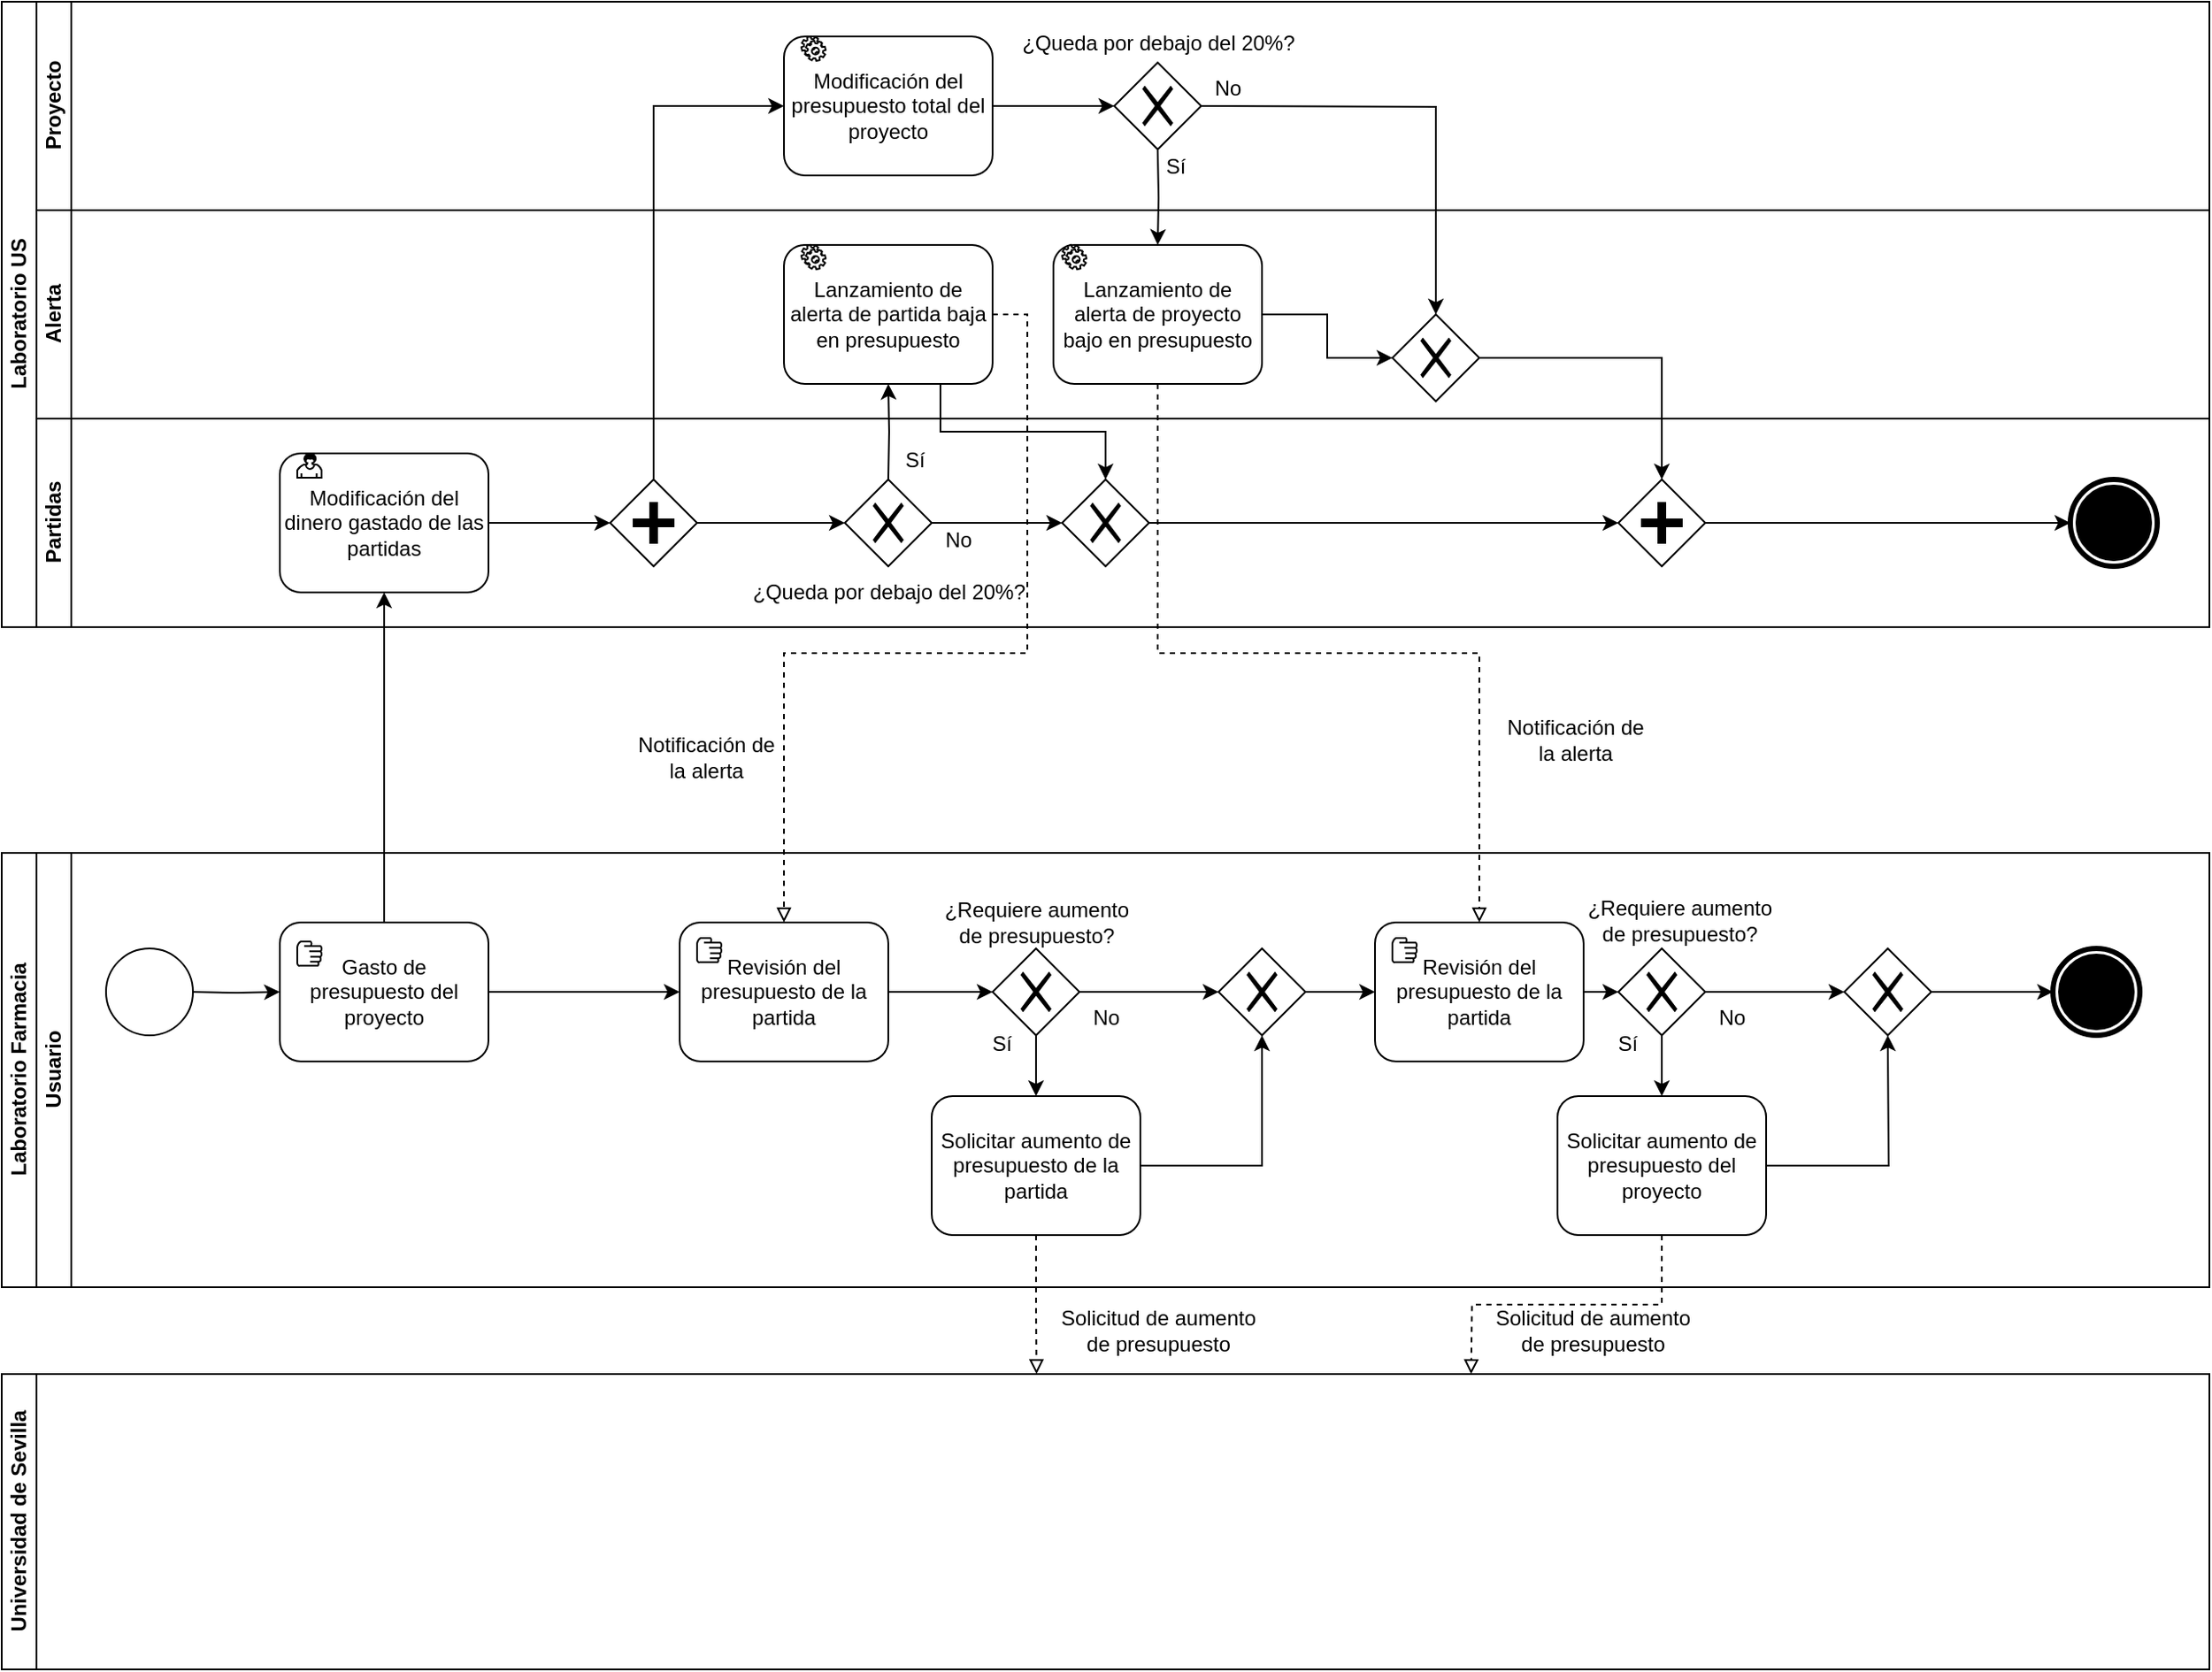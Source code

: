 <mxfile version="13.10.5" type="device"><diagram id="prtHgNgQTEPvFCAcTncT" name="Page-1"><mxGraphModel dx="1975" dy="1083" grid="1" gridSize="10" guides="1" tooltips="1" connect="1" arrows="1" fold="1" page="1" pageScale="1" pageWidth="827" pageHeight="1169" math="0" shadow="0"><root><mxCell id="0"/><mxCell id="1" parent="0"/><mxCell id="dNxyNK7c78bLwvsdeMH5-19" value="Laboratorio US" style="swimlane;html=1;childLayout=stackLayout;resizeParent=1;resizeParentMax=0;horizontal=0;startSize=20;horizontalStack=0;" parent="1" vertex="1"><mxGeometry x="120" y="120" width="1270" height="360" as="geometry"/></mxCell><mxCell id="uPDV8yR8jMzboGM9jAHL-23" style="edgeStyle=orthogonalEdgeStyle;rounded=0;orthogonalLoop=1;jettySize=auto;html=1;exitX=0.5;exitY=0;exitDx=0;exitDy=0;entryX=0.5;entryY=1;entryDx=0;entryDy=0;" parent="dNxyNK7c78bLwvsdeMH5-19" target="uPDV8yR8jMzboGM9jAHL-18" edge="1"><mxGeometry relative="1" as="geometry"><mxPoint x="510.0" y="275" as="sourcePoint"/></mxGeometry></mxCell><mxCell id="dNxyNK7c78bLwvsdeMH5-20" value="Proyecto" style="swimlane;html=1;startSize=20;horizontal=0;" parent="dNxyNK7c78bLwvsdeMH5-19" vertex="1"><mxGeometry x="20" width="1250" height="120" as="geometry"/></mxCell><mxCell id="uPDV8yR8jMzboGM9jAHL-29" style="edgeStyle=orthogonalEdgeStyle;rounded=0;orthogonalLoop=1;jettySize=auto;html=1;exitX=1;exitY=0.5;exitDx=0;exitDy=0;" parent="dNxyNK7c78bLwvsdeMH5-20" source="uPDV8yR8jMzboGM9jAHL-16" edge="1"><mxGeometry relative="1" as="geometry"><mxPoint x="620" y="60" as="targetPoint"/><Array as="points"><mxPoint x="600" y="60"/><mxPoint x="600" y="60"/></Array></mxGeometry></mxCell><mxCell id="uPDV8yR8jMzboGM9jAHL-16" value="Modificación del presupuesto total del proyecto" style="shape=ext;rounded=1;html=1;whiteSpace=wrap;" parent="dNxyNK7c78bLwvsdeMH5-20" vertex="1"><mxGeometry x="430" y="20" width="120" height="80" as="geometry"/></mxCell><mxCell id="uPDV8yR8jMzboGM9jAHL-17" value="" style="shape=mxgraph.bpmn.service_task;html=1;outlineConnect=0;" parent="dNxyNK7c78bLwvsdeMH5-20" vertex="1"><mxGeometry x="440" y="20" width="14" height="14" as="geometry"/></mxCell><mxCell id="uPDV8yR8jMzboGM9jAHL-44" value="Sí" style="text;html=1;align=center;verticalAlign=middle;resizable=0;points=[];autosize=1;" parent="dNxyNK7c78bLwvsdeMH5-20" vertex="1"><mxGeometry x="640" y="85" width="30" height="20" as="geometry"/></mxCell><mxCell id="uPDV8yR8jMzboGM9jAHL-45" value="No" style="text;html=1;align=center;verticalAlign=middle;resizable=0;points=[];autosize=1;" parent="dNxyNK7c78bLwvsdeMH5-20" vertex="1"><mxGeometry x="670" y="40" width="30" height="20" as="geometry"/></mxCell><mxCell id="uPDV8yR8jMzboGM9jAHL-46" value="¿Queda por debajo del 20%?" style="text;html=1;align=center;verticalAlign=middle;resizable=0;points=[];autosize=1;" parent="dNxyNK7c78bLwvsdeMH5-20" vertex="1"><mxGeometry x="560" y="14" width="170" height="20" as="geometry"/></mxCell><mxCell id="39Y3Zp4QeohmlcdASdRq-7" value="" style="shape=mxgraph.bpmn.shape;html=1;verticalLabelPosition=bottom;labelBackgroundColor=#ffffff;verticalAlign=top;align=center;perimeter=rhombusPerimeter;background=gateway;outlineConnect=0;outline=none;symbol=exclusiveGw;" parent="dNxyNK7c78bLwvsdeMH5-20" vertex="1"><mxGeometry x="620" y="35" width="50" height="50" as="geometry"/></mxCell><mxCell id="dNxyNK7c78bLwvsdeMH5-21" value="Alerta" style="swimlane;html=1;startSize=20;horizontal=0;" parent="dNxyNK7c78bLwvsdeMH5-19" vertex="1"><mxGeometry x="20" y="120" width="1250" height="120" as="geometry"/></mxCell><mxCell id="uPDV8yR8jMzboGM9jAHL-18" value="Lanzamiento de alerta de partida baja en presupuesto" style="shape=ext;rounded=1;html=1;whiteSpace=wrap;" parent="dNxyNK7c78bLwvsdeMH5-21" vertex="1"><mxGeometry x="430" y="20" width="120" height="80" as="geometry"/></mxCell><mxCell id="uPDV8yR8jMzboGM9jAHL-19" value="" style="shape=mxgraph.bpmn.service_task;html=1;outlineConnect=0;" parent="dNxyNK7c78bLwvsdeMH5-21" vertex="1"><mxGeometry x="440" y="20" width="14" height="14" as="geometry"/></mxCell><mxCell id="uPDV8yR8jMzboGM9jAHL-30" value="Lanzamiento de alerta de proyecto bajo en presupuesto" style="shape=ext;rounded=1;html=1;whiteSpace=wrap;" parent="dNxyNK7c78bLwvsdeMH5-21" vertex="1"><mxGeometry x="585" y="20" width="120" height="80" as="geometry"/></mxCell><mxCell id="uPDV8yR8jMzboGM9jAHL-31" value="" style="shape=mxgraph.bpmn.service_task;html=1;outlineConnect=0;" parent="dNxyNK7c78bLwvsdeMH5-21" vertex="1"><mxGeometry x="590" y="20" width="14" height="14" as="geometry"/></mxCell><mxCell id="XS-zhVnUEkLvYLwFZxAw-3" value="" style="shape=mxgraph.bpmn.shape;html=1;verticalLabelPosition=bottom;labelBackgroundColor=#ffffff;verticalAlign=top;align=center;perimeter=rhombusPerimeter;background=gateway;outlineConnect=0;outline=none;symbol=exclusiveGw;" vertex="1" parent="dNxyNK7c78bLwvsdeMH5-21"><mxGeometry x="780" y="60" width="50" height="50" as="geometry"/></mxCell><mxCell id="XS-zhVnUEkLvYLwFZxAw-5" style="edgeStyle=orthogonalEdgeStyle;rounded=0;orthogonalLoop=1;jettySize=auto;html=1;exitX=1;exitY=0.5;exitDx=0;exitDy=0;entryX=0;entryY=0.5;entryDx=0;entryDy=0;" edge="1" parent="dNxyNK7c78bLwvsdeMH5-21" source="uPDV8yR8jMzboGM9jAHL-30" target="XS-zhVnUEkLvYLwFZxAw-3"><mxGeometry relative="1" as="geometry"/></mxCell><mxCell id="dNxyNK7c78bLwvsdeMH5-22" value="Partidas" style="swimlane;html=1;startSize=20;horizontal=0;" parent="dNxyNK7c78bLwvsdeMH5-19" vertex="1"><mxGeometry x="20" y="240" width="1250" height="120" as="geometry"/></mxCell><mxCell id="uPDV8yR8jMzboGM9jAHL-25" style="edgeStyle=orthogonalEdgeStyle;rounded=0;orthogonalLoop=1;jettySize=auto;html=1;exitX=1;exitY=0.5;exitDx=0;exitDy=0;entryX=0;entryY=0.5;entryDx=0;entryDy=0;" parent="dNxyNK7c78bLwvsdeMH5-22" source="uPDV8yR8jMzboGM9jAHL-13" edge="1"><mxGeometry relative="1" as="geometry"><mxPoint x="330.0" y="60" as="targetPoint"/></mxGeometry></mxCell><mxCell id="uPDV8yR8jMzboGM9jAHL-13" value="Modificación del dinero gastado de las partidas" style="shape=ext;rounded=1;html=1;whiteSpace=wrap;" parent="dNxyNK7c78bLwvsdeMH5-22" vertex="1"><mxGeometry x="140" y="20" width="120" height="80" as="geometry"/></mxCell><mxCell id="uPDV8yR8jMzboGM9jAHL-15" value="" style="shape=mxgraph.bpmn.user_task;html=1;outlineConnect=0;" parent="dNxyNK7c78bLwvsdeMH5-22" vertex="1"><mxGeometry x="150" y="20" width="14" height="14" as="geometry"/></mxCell><mxCell id="uPDV8yR8jMzboGM9jAHL-26" style="edgeStyle=orthogonalEdgeStyle;rounded=0;orthogonalLoop=1;jettySize=auto;html=1;exitX=1;exitY=0.5;exitDx=0;exitDy=0;" parent="dNxyNK7c78bLwvsdeMH5-22" edge="1"><mxGeometry relative="1" as="geometry"><mxPoint x="380.0" y="60" as="sourcePoint"/><mxPoint x="465.0" y="60" as="targetPoint"/></mxGeometry></mxCell><mxCell id="uPDV8yR8jMzboGM9jAHL-41" value="¿Queda por debajo del 20%?" style="text;html=1;align=center;verticalAlign=middle;resizable=0;points=[];autosize=1;" parent="dNxyNK7c78bLwvsdeMH5-22" vertex="1"><mxGeometry x="405" y="90" width="170" height="20" as="geometry"/></mxCell><mxCell id="uPDV8yR8jMzboGM9jAHL-42" value="Sí" style="text;html=1;align=center;verticalAlign=middle;resizable=0;points=[];autosize=1;" parent="dNxyNK7c78bLwvsdeMH5-22" vertex="1"><mxGeometry x="490" y="14" width="30" height="20" as="geometry"/></mxCell><mxCell id="uPDV8yR8jMzboGM9jAHL-43" value="No" style="text;html=1;align=center;verticalAlign=middle;resizable=0;points=[];autosize=1;" parent="dNxyNK7c78bLwvsdeMH5-22" vertex="1"><mxGeometry x="515" y="60" width="30" height="20" as="geometry"/></mxCell><mxCell id="39Y3Zp4QeohmlcdASdRq-3" value="" style="shape=mxgraph.bpmn.shape;html=1;verticalLabelPosition=bottom;labelBackgroundColor=#ffffff;verticalAlign=top;align=center;perimeter=ellipsePerimeter;outlineConnect=0;outline=end;symbol=terminate;" parent="dNxyNK7c78bLwvsdeMH5-22" vertex="1"><mxGeometry x="1170" y="35" width="50" height="50" as="geometry"/></mxCell><mxCell id="XS-zhVnUEkLvYLwFZxAw-7" style="edgeStyle=orthogonalEdgeStyle;rounded=0;orthogonalLoop=1;jettySize=auto;html=1;exitX=1;exitY=0.5;exitDx=0;exitDy=0;entryX=0;entryY=0.5;entryDx=0;entryDy=0;" edge="1" parent="dNxyNK7c78bLwvsdeMH5-22" source="39Y3Zp4QeohmlcdASdRq-4" target="XS-zhVnUEkLvYLwFZxAw-6"><mxGeometry relative="1" as="geometry"/></mxCell><mxCell id="39Y3Zp4QeohmlcdASdRq-4" value="" style="shape=mxgraph.bpmn.shape;html=1;verticalLabelPosition=bottom;labelBackgroundColor=#ffffff;verticalAlign=top;align=center;perimeter=rhombusPerimeter;background=gateway;outlineConnect=0;outline=none;symbol=exclusiveGw;" parent="dNxyNK7c78bLwvsdeMH5-22" vertex="1"><mxGeometry x="465" y="35" width="50" height="50" as="geometry"/></mxCell><mxCell id="39Y3Zp4QeohmlcdASdRq-5" value="" style="shape=mxgraph.bpmn.shape;html=1;verticalLabelPosition=bottom;labelBackgroundColor=#ffffff;verticalAlign=top;align=center;perimeter=rhombusPerimeter;background=gateway;outlineConnect=0;outline=none;symbol=parallelGw;" parent="dNxyNK7c78bLwvsdeMH5-22" vertex="1"><mxGeometry x="330" y="35" width="50" height="50" as="geometry"/></mxCell><mxCell id="XS-zhVnUEkLvYLwFZxAw-2" style="edgeStyle=orthogonalEdgeStyle;rounded=0;orthogonalLoop=1;jettySize=auto;html=1;exitX=1;exitY=0.5;exitDx=0;exitDy=0;entryX=0;entryY=0.5;entryDx=0;entryDy=0;" edge="1" parent="dNxyNK7c78bLwvsdeMH5-22" source="39Y3Zp4QeohmlcdASdRq-6" target="39Y3Zp4QeohmlcdASdRq-3"><mxGeometry relative="1" as="geometry"/></mxCell><mxCell id="39Y3Zp4QeohmlcdASdRq-6" value="" style="shape=mxgraph.bpmn.shape;html=1;verticalLabelPosition=bottom;labelBackgroundColor=#ffffff;verticalAlign=top;align=center;perimeter=rhombusPerimeter;background=gateway;outlineConnect=0;outline=none;symbol=parallelGw;" parent="dNxyNK7c78bLwvsdeMH5-22" vertex="1"><mxGeometry x="910" y="35" width="50" height="50" as="geometry"/></mxCell><mxCell id="XS-zhVnUEkLvYLwFZxAw-11" style="edgeStyle=orthogonalEdgeStyle;rounded=0;orthogonalLoop=1;jettySize=auto;html=1;exitX=1;exitY=0.5;exitDx=0;exitDy=0;entryX=0;entryY=0.5;entryDx=0;entryDy=0;" edge="1" parent="dNxyNK7c78bLwvsdeMH5-22" source="XS-zhVnUEkLvYLwFZxAw-6" target="39Y3Zp4QeohmlcdASdRq-6"><mxGeometry relative="1" as="geometry"/></mxCell><mxCell id="XS-zhVnUEkLvYLwFZxAw-6" value="" style="shape=mxgraph.bpmn.shape;html=1;verticalLabelPosition=bottom;labelBackgroundColor=#ffffff;verticalAlign=top;align=center;perimeter=rhombusPerimeter;background=gateway;outlineConnect=0;outline=none;symbol=exclusiveGw;" vertex="1" parent="dNxyNK7c78bLwvsdeMH5-22"><mxGeometry x="590" y="35" width="50" height="50" as="geometry"/></mxCell><mxCell id="uPDV8yR8jMzboGM9jAHL-27" style="edgeStyle=orthogonalEdgeStyle;rounded=0;orthogonalLoop=1;jettySize=auto;html=1;exitX=0.5;exitY=0;exitDx=0;exitDy=0;entryX=0;entryY=0.5;entryDx=0;entryDy=0;" parent="dNxyNK7c78bLwvsdeMH5-19" target="uPDV8yR8jMzboGM9jAHL-16" edge="1"><mxGeometry relative="1" as="geometry"><mxPoint x="375.0" y="275" as="sourcePoint"/><Array as="points"><mxPoint x="375" y="60"/></Array></mxGeometry></mxCell><mxCell id="uPDV8yR8jMzboGM9jAHL-32" style="edgeStyle=orthogonalEdgeStyle;rounded=0;orthogonalLoop=1;jettySize=auto;html=1;exitX=0.5;exitY=1;exitDx=0;exitDy=0;entryX=0.5;entryY=0;entryDx=0;entryDy=0;" parent="dNxyNK7c78bLwvsdeMH5-19" target="uPDV8yR8jMzboGM9jAHL-30" edge="1"><mxGeometry relative="1" as="geometry"><mxPoint x="665" y="85.0" as="sourcePoint"/></mxGeometry></mxCell><mxCell id="uPDV8yR8jMzboGM9jAHL-35" style="edgeStyle=orthogonalEdgeStyle;rounded=0;orthogonalLoop=1;jettySize=auto;html=1;exitX=1;exitY=0.5;exitDx=0;exitDy=0;entryX=0.5;entryY=0;entryDx=0;entryDy=0;" parent="dNxyNK7c78bLwvsdeMH5-19" edge="1" target="XS-zhVnUEkLvYLwFZxAw-3"><mxGeometry relative="1" as="geometry"><mxPoint x="690" y="60.0" as="sourcePoint"/><mxPoint x="765" y="275" as="targetPoint"/></mxGeometry></mxCell><mxCell id="XS-zhVnUEkLvYLwFZxAw-9" style="edgeStyle=orthogonalEdgeStyle;rounded=0;orthogonalLoop=1;jettySize=auto;html=1;exitX=0.75;exitY=1;exitDx=0;exitDy=0;entryX=0.5;entryY=0;entryDx=0;entryDy=0;" edge="1" parent="dNxyNK7c78bLwvsdeMH5-19" source="uPDV8yR8jMzboGM9jAHL-18" target="XS-zhVnUEkLvYLwFZxAw-6"><mxGeometry relative="1" as="geometry"/></mxCell><mxCell id="XS-zhVnUEkLvYLwFZxAw-10" style="edgeStyle=orthogonalEdgeStyle;rounded=0;orthogonalLoop=1;jettySize=auto;html=1;exitX=1;exitY=0.5;exitDx=0;exitDy=0;entryX=0.5;entryY=0;entryDx=0;entryDy=0;" edge="1" parent="dNxyNK7c78bLwvsdeMH5-19" source="XS-zhVnUEkLvYLwFZxAw-3" target="39Y3Zp4QeohmlcdASdRq-6"><mxGeometry relative="1" as="geometry"/></mxCell><mxCell id="uPDV8yR8jMzboGM9jAHL-5" value="Laboratorio Farmacia" style="swimlane;html=1;childLayout=stackLayout;resizeParent=1;resizeParentMax=0;horizontal=0;startSize=20;horizontalStack=0;" parent="1" vertex="1"><mxGeometry x="120" y="610" width="1270" height="250" as="geometry"/></mxCell><mxCell id="uPDV8yR8jMzboGM9jAHL-6" value="Usuario" style="swimlane;html=1;startSize=20;horizontal=0;" parent="uPDV8yR8jMzboGM9jAHL-5" vertex="1"><mxGeometry x="20" width="1250" height="250" as="geometry"/></mxCell><mxCell id="uPDV8yR8jMzboGM9jAHL-12" style="edgeStyle=orthogonalEdgeStyle;rounded=0;orthogonalLoop=1;jettySize=auto;html=1;exitX=1;exitY=0.5;exitDx=0;exitDy=0;entryX=0;entryY=0.5;entryDx=0;entryDy=0;" parent="uPDV8yR8jMzboGM9jAHL-6" target="uPDV8yR8jMzboGM9jAHL-10" edge="1"><mxGeometry relative="1" as="geometry"><mxPoint x="90.0" y="80" as="sourcePoint"/></mxGeometry></mxCell><mxCell id="uPDV8yR8jMzboGM9jAHL-10" value="Gasto de presupuesto del proyecto" style="shape=ext;rounded=1;html=1;whiteSpace=wrap;" parent="uPDV8yR8jMzboGM9jAHL-6" vertex="1"><mxGeometry x="140" y="40" width="120" height="80" as="geometry"/></mxCell><mxCell id="uPDV8yR8jMzboGM9jAHL-11" value="" style="shape=mxgraph.bpmn.manual_task;html=1;outlineConnect=0;" parent="uPDV8yR8jMzboGM9jAHL-6" vertex="1"><mxGeometry x="150" y="51" width="14" height="14" as="geometry"/></mxCell><mxCell id="uPDV8yR8jMzboGM9jAHL-57" style="edgeStyle=orthogonalEdgeStyle;rounded=0;orthogonalLoop=1;jettySize=auto;html=1;exitX=1;exitY=0.5;exitDx=0;exitDy=0;entryX=0;entryY=0.5;entryDx=0;entryDy=0;endArrow=classic;endFill=1;" parent="uPDV8yR8jMzboGM9jAHL-6" source="uPDV8yR8jMzboGM9jAHL-51" edge="1"><mxGeometry relative="1" as="geometry"><mxPoint x="550.0" y="80" as="targetPoint"/></mxGeometry></mxCell><mxCell id="uPDV8yR8jMzboGM9jAHL-51" value="Revisión del presupuesto de la partida" style="shape=ext;rounded=1;html=1;whiteSpace=wrap;" parent="uPDV8yR8jMzboGM9jAHL-6" vertex="1"><mxGeometry x="370" y="40" width="120" height="80" as="geometry"/></mxCell><mxCell id="uPDV8yR8jMzboGM9jAHL-52" style="edgeStyle=orthogonalEdgeStyle;rounded=0;orthogonalLoop=1;jettySize=auto;html=1;exitX=1;exitY=0.5;exitDx=0;exitDy=0;entryX=0;entryY=0.5;entryDx=0;entryDy=0;" parent="uPDV8yR8jMzboGM9jAHL-6" source="uPDV8yR8jMzboGM9jAHL-10" target="uPDV8yR8jMzboGM9jAHL-51" edge="1"><mxGeometry relative="1" as="geometry"><mxPoint x="400.0" y="690" as="sourcePoint"/><mxPoint x="1030.0" y="690" as="targetPoint"/></mxGeometry></mxCell><mxCell id="uPDV8yR8jMzboGM9jAHL-53" value="" style="shape=mxgraph.bpmn.manual_task;html=1;outlineConnect=0;" parent="uPDV8yR8jMzboGM9jAHL-6" vertex="1"><mxGeometry x="380" y="49" width="14" height="14" as="geometry"/></mxCell><mxCell id="uPDV8yR8jMzboGM9jAHL-60" style="edgeStyle=orthogonalEdgeStyle;rounded=0;orthogonalLoop=1;jettySize=auto;html=1;exitX=1;exitY=0.5;exitDx=0;exitDy=0;entryX=0;entryY=0.5;entryDx=0;entryDy=0;endArrow=classic;endFill=1;" parent="uPDV8yR8jMzboGM9jAHL-6" source="uPDV8yR8jMzboGM9jAHL-54" edge="1"><mxGeometry relative="1" as="geometry"><mxPoint x="910" y="80" as="targetPoint"/></mxGeometry></mxCell><mxCell id="uPDV8yR8jMzboGM9jAHL-54" value="Revisión del presupuesto de la partida" style="shape=ext;rounded=1;html=1;whiteSpace=wrap;" parent="uPDV8yR8jMzboGM9jAHL-6" vertex="1"><mxGeometry x="770" y="40" width="120" height="80" as="geometry"/></mxCell><mxCell id="uPDV8yR8jMzboGM9jAHL-55" value="" style="shape=mxgraph.bpmn.manual_task;html=1;outlineConnect=0;" parent="uPDV8yR8jMzboGM9jAHL-6" vertex="1"><mxGeometry x="780" y="49" width="14" height="14" as="geometry"/></mxCell><mxCell id="uPDV8yR8jMzboGM9jAHL-64" style="edgeStyle=orthogonalEdgeStyle;rounded=0;orthogonalLoop=1;jettySize=auto;html=1;exitX=0.5;exitY=1;exitDx=0;exitDy=0;entryX=0.5;entryY=0;entryDx=0;entryDy=0;endArrow=classic;endFill=1;" parent="uPDV8yR8jMzboGM9jAHL-6" target="uPDV8yR8jMzboGM9jAHL-62" edge="1"><mxGeometry relative="1" as="geometry"><mxPoint x="575.0" y="105" as="sourcePoint"/></mxGeometry></mxCell><mxCell id="uPDV8yR8jMzboGM9jAHL-61" style="edgeStyle=orthogonalEdgeStyle;rounded=0;orthogonalLoop=1;jettySize=auto;html=1;exitX=1;exitY=0.5;exitDx=0;exitDy=0;entryX=0;entryY=0.5;entryDx=0;entryDy=0;endArrow=classic;endFill=1;" parent="uPDV8yR8jMzboGM9jAHL-6" edge="1"><mxGeometry relative="1" as="geometry"><mxPoint x="960" y="80" as="sourcePoint"/><mxPoint x="1040" y="80" as="targetPoint"/></mxGeometry></mxCell><mxCell id="uPDV8yR8jMzboGM9jAHL-65" style="edgeStyle=orthogonalEdgeStyle;rounded=0;orthogonalLoop=1;jettySize=auto;html=1;exitX=0.5;exitY=1;exitDx=0;exitDy=0;entryX=0.5;entryY=0;entryDx=0;entryDy=0;endArrow=classic;endFill=1;" parent="uPDV8yR8jMzboGM9jAHL-6" target="uPDV8yR8jMzboGM9jAHL-63" edge="1"><mxGeometry relative="1" as="geometry"><mxPoint x="935" y="105" as="sourcePoint"/></mxGeometry></mxCell><mxCell id="XS-zhVnUEkLvYLwFZxAw-14" style="edgeStyle=orthogonalEdgeStyle;rounded=0;orthogonalLoop=1;jettySize=auto;html=1;exitX=1;exitY=0.5;exitDx=0;exitDy=0;entryX=0.5;entryY=1;entryDx=0;entryDy=0;" edge="1" parent="uPDV8yR8jMzboGM9jAHL-6" source="uPDV8yR8jMzboGM9jAHL-62" target="XS-zhVnUEkLvYLwFZxAw-12"><mxGeometry relative="1" as="geometry"/></mxCell><mxCell id="uPDV8yR8jMzboGM9jAHL-62" value="Solicitar aumento de presupuesto de la partida" style="shape=ext;rounded=1;html=1;whiteSpace=wrap;" parent="uPDV8yR8jMzboGM9jAHL-6" vertex="1"><mxGeometry x="515" y="140" width="120" height="80" as="geometry"/></mxCell><mxCell id="uPDV8yR8jMzboGM9jAHL-67" style="edgeStyle=orthogonalEdgeStyle;rounded=0;orthogonalLoop=1;jettySize=auto;html=1;exitX=1;exitY=0.5;exitDx=0;exitDy=0;entryX=0.5;entryY=1;entryDx=0;entryDy=0;endArrow=classic;endFill=1;" parent="uPDV8yR8jMzboGM9jAHL-6" source="uPDV8yR8jMzboGM9jAHL-63" edge="1"><mxGeometry relative="1" as="geometry"><mxPoint x="1065" y="105" as="targetPoint"/></mxGeometry></mxCell><mxCell id="uPDV8yR8jMzboGM9jAHL-63" value="Solicitar aumento de presupuesto del proyecto" style="shape=ext;rounded=1;html=1;whiteSpace=wrap;" parent="uPDV8yR8jMzboGM9jAHL-6" vertex="1"><mxGeometry x="875" y="140" width="120" height="80" as="geometry"/></mxCell><mxCell id="uPDV8yR8jMzboGM9jAHL-69" value="¿Requiere aumento &lt;br&gt;de presupuesto?" style="text;html=1;align=center;verticalAlign=middle;resizable=0;points=[];autosize=1;" parent="uPDV8yR8jMzboGM9jAHL-6" vertex="1"><mxGeometry x="885" y="24" width="120" height="30" as="geometry"/></mxCell><mxCell id="uPDV8yR8jMzboGM9jAHL-68" value="¿Requiere aumento &lt;br&gt;de presupuesto?" style="text;html=1;align=center;verticalAlign=middle;resizable=0;points=[];autosize=1;" parent="uPDV8yR8jMzboGM9jAHL-6" vertex="1"><mxGeometry x="515" y="25" width="120" height="30" as="geometry"/></mxCell><mxCell id="uPDV8yR8jMzboGM9jAHL-70" value="No" style="text;html=1;align=center;verticalAlign=middle;resizable=0;points=[];autosize=1;" parent="uPDV8yR8jMzboGM9jAHL-6" vertex="1"><mxGeometry x="600" y="85" width="30" height="20" as="geometry"/></mxCell><mxCell id="uPDV8yR8jMzboGM9jAHL-71" value="No" style="text;html=1;align=center;verticalAlign=middle;resizable=0;points=[];autosize=1;" parent="uPDV8yR8jMzboGM9jAHL-6" vertex="1"><mxGeometry x="960" y="85" width="30" height="20" as="geometry"/></mxCell><mxCell id="uPDV8yR8jMzboGM9jAHL-72" value="Sí" style="text;html=1;align=center;verticalAlign=middle;resizable=0;points=[];autosize=1;" parent="uPDV8yR8jMzboGM9jAHL-6" vertex="1"><mxGeometry x="900" y="100" width="30" height="20" as="geometry"/></mxCell><mxCell id="uPDV8yR8jMzboGM9jAHL-73" value="Sí" style="text;html=1;align=center;verticalAlign=middle;resizable=0;points=[];autosize=1;" parent="uPDV8yR8jMzboGM9jAHL-6" vertex="1"><mxGeometry x="540" y="100" width="30" height="20" as="geometry"/></mxCell><mxCell id="39Y3Zp4QeohmlcdASdRq-1" value="" style="shape=mxgraph.bpmn.shape;html=1;verticalLabelPosition=bottom;labelBackgroundColor=#ffffff;verticalAlign=top;align=center;perimeter=ellipsePerimeter;outlineConnect=0;outline=standard;symbol=general;" parent="uPDV8yR8jMzboGM9jAHL-6" vertex="1"><mxGeometry x="40" y="55" width="50" height="50" as="geometry"/></mxCell><mxCell id="39Y3Zp4QeohmlcdASdRq-2" value="" style="shape=mxgraph.bpmn.shape;html=1;verticalLabelPosition=bottom;labelBackgroundColor=#ffffff;verticalAlign=top;align=center;perimeter=ellipsePerimeter;outlineConnect=0;outline=end;symbol=terminate;" parent="uPDV8yR8jMzboGM9jAHL-6" vertex="1"><mxGeometry x="1160" y="55" width="50" height="50" as="geometry"/></mxCell><mxCell id="XS-zhVnUEkLvYLwFZxAw-13" style="edgeStyle=orthogonalEdgeStyle;rounded=0;orthogonalLoop=1;jettySize=auto;html=1;exitX=1;exitY=0.5;exitDx=0;exitDy=0;" edge="1" parent="uPDV8yR8jMzboGM9jAHL-6" source="39Y3Zp4QeohmlcdASdRq-8" target="XS-zhVnUEkLvYLwFZxAw-12"><mxGeometry relative="1" as="geometry"/></mxCell><mxCell id="39Y3Zp4QeohmlcdASdRq-8" value="" style="shape=mxgraph.bpmn.shape;html=1;verticalLabelPosition=bottom;labelBackgroundColor=#ffffff;verticalAlign=top;align=center;perimeter=rhombusPerimeter;background=gateway;outlineConnect=0;outline=none;symbol=exclusiveGw;" parent="uPDV8yR8jMzboGM9jAHL-6" vertex="1"><mxGeometry x="550" y="55" width="50" height="50" as="geometry"/></mxCell><mxCell id="39Y3Zp4QeohmlcdASdRq-10" value="" style="shape=mxgraph.bpmn.shape;html=1;verticalLabelPosition=bottom;labelBackgroundColor=#ffffff;verticalAlign=top;align=center;perimeter=rhombusPerimeter;background=gateway;outlineConnect=0;outline=none;symbol=exclusiveGw;" parent="uPDV8yR8jMzboGM9jAHL-6" vertex="1"><mxGeometry x="910" y="55" width="50" height="50" as="geometry"/></mxCell><mxCell id="XS-zhVnUEkLvYLwFZxAw-15" style="edgeStyle=orthogonalEdgeStyle;rounded=0;orthogonalLoop=1;jettySize=auto;html=1;exitX=1;exitY=0.5;exitDx=0;exitDy=0;entryX=0;entryY=0.5;entryDx=0;entryDy=0;" edge="1" parent="uPDV8yR8jMzboGM9jAHL-6" source="XS-zhVnUEkLvYLwFZxAw-12" target="uPDV8yR8jMzboGM9jAHL-54"><mxGeometry relative="1" as="geometry"/></mxCell><mxCell id="XS-zhVnUEkLvYLwFZxAw-12" value="" style="shape=mxgraph.bpmn.shape;html=1;verticalLabelPosition=bottom;labelBackgroundColor=#ffffff;verticalAlign=top;align=center;perimeter=rhombusPerimeter;background=gateway;outlineConnect=0;outline=none;symbol=exclusiveGw;" vertex="1" parent="uPDV8yR8jMzboGM9jAHL-6"><mxGeometry x="680" y="55" width="50" height="50" as="geometry"/></mxCell><mxCell id="XS-zhVnUEkLvYLwFZxAw-17" style="edgeStyle=orthogonalEdgeStyle;rounded=0;orthogonalLoop=1;jettySize=auto;html=1;exitX=1;exitY=0.5;exitDx=0;exitDy=0;entryX=0;entryY=0.5;entryDx=0;entryDy=0;" edge="1" parent="uPDV8yR8jMzboGM9jAHL-6" source="XS-zhVnUEkLvYLwFZxAw-16" target="39Y3Zp4QeohmlcdASdRq-2"><mxGeometry relative="1" as="geometry"/></mxCell><mxCell id="XS-zhVnUEkLvYLwFZxAw-16" value="" style="shape=mxgraph.bpmn.shape;html=1;verticalLabelPosition=bottom;labelBackgroundColor=#ffffff;verticalAlign=top;align=center;perimeter=rhombusPerimeter;background=gateway;outlineConnect=0;outline=none;symbol=exclusiveGw;" vertex="1" parent="uPDV8yR8jMzboGM9jAHL-6"><mxGeometry x="1040" y="55" width="50" height="50" as="geometry"/></mxCell><mxCell id="uPDV8yR8jMzboGM9jAHL-14" style="edgeStyle=orthogonalEdgeStyle;rounded=0;orthogonalLoop=1;jettySize=auto;html=1;exitX=0.5;exitY=0;exitDx=0;exitDy=0;entryX=0.5;entryY=1;entryDx=0;entryDy=0;" parent="1" source="uPDV8yR8jMzboGM9jAHL-10" target="uPDV8yR8jMzboGM9jAHL-13" edge="1"><mxGeometry relative="1" as="geometry"/></mxCell><mxCell id="uPDV8yR8jMzboGM9jAHL-47" style="edgeStyle=orthogonalEdgeStyle;rounded=0;orthogonalLoop=1;jettySize=auto;html=1;exitX=1;exitY=0.5;exitDx=0;exitDy=0;dashed=1;endArrow=block;endFill=0;entryX=0.5;entryY=0;entryDx=0;entryDy=0;" parent="1" source="uPDV8yR8jMzboGM9jAHL-18" target="uPDV8yR8jMzboGM9jAHL-51" edge="1"><mxGeometry relative="1" as="geometry"><mxPoint x="710" y="610" as="targetPoint"/></mxGeometry></mxCell><mxCell id="uPDV8yR8jMzboGM9jAHL-48" style="edgeStyle=orthogonalEdgeStyle;rounded=0;orthogonalLoop=1;jettySize=auto;html=1;exitX=0.5;exitY=1;exitDx=0;exitDy=0;dashed=1;endArrow=block;endFill=0;entryX=0.5;entryY=0;entryDx=0;entryDy=0;" parent="1" source="uPDV8yR8jMzboGM9jAHL-30" target="uPDV8yR8jMzboGM9jAHL-54" edge="1"><mxGeometry relative="1" as="geometry"><mxPoint x="785" y="650" as="targetPoint"/></mxGeometry></mxCell><mxCell id="uPDV8yR8jMzboGM9jAHL-49" value="Notificación de &lt;br&gt;la alerta" style="text;html=1;align=center;verticalAlign=middle;resizable=0;points=[];autosize=1;" parent="1" vertex="1"><mxGeometry x="480" y="540" width="90" height="30" as="geometry"/></mxCell><mxCell id="uPDV8yR8jMzboGM9jAHL-50" value="Notificación de &lt;br&gt;la alerta" style="text;html=1;align=center;verticalAlign=middle;resizable=0;points=[];autosize=1;" parent="1" vertex="1"><mxGeometry x="980" y="530" width="90" height="30" as="geometry"/></mxCell><mxCell id="uPDV8yR8jMzboGM9jAHL-104" value="Universidad de Sevilla" style="swimlane;html=1;childLayout=stackLayout;resizeParent=1;resizeParentMax=0;horizontal=0;startSize=20;horizontalStack=0;" parent="1" vertex="1"><mxGeometry x="120" y="910" width="1270" height="170" as="geometry"/></mxCell><mxCell id="uPDV8yR8jMzboGM9jAHL-134" style="edgeStyle=orthogonalEdgeStyle;rounded=0;orthogonalLoop=1;jettySize=auto;html=1;exitX=0.5;exitY=1;exitDx=0;exitDy=0;endArrow=block;endFill=0;dashed=1;" parent="1" source="uPDV8yR8jMzboGM9jAHL-62" edge="1"><mxGeometry relative="1" as="geometry"><mxPoint x="715.286" y="910" as="targetPoint"/></mxGeometry></mxCell><mxCell id="uPDV8yR8jMzboGM9jAHL-135" style="edgeStyle=orthogonalEdgeStyle;rounded=0;orthogonalLoop=1;jettySize=auto;html=1;exitX=0.5;exitY=1;exitDx=0;exitDy=0;dashed=1;endArrow=block;endFill=0;" parent="1" source="uPDV8yR8jMzboGM9jAHL-63" edge="1"><mxGeometry relative="1" as="geometry"><mxPoint x="965.286" y="910" as="targetPoint"/></mxGeometry></mxCell><mxCell id="uPDV8yR8jMzboGM9jAHL-136" value="Solicitud de aumento&lt;br&gt;de presupuesto" style="text;html=1;align=center;verticalAlign=middle;resizable=0;points=[];autosize=1;" parent="1" vertex="1"><mxGeometry x="720" y="870" width="130" height="30" as="geometry"/></mxCell><mxCell id="uPDV8yR8jMzboGM9jAHL-137" value="Solicitud de aumento&lt;br&gt;de presupuesto" style="text;html=1;align=center;verticalAlign=middle;resizable=0;points=[];autosize=1;" parent="1" vertex="1"><mxGeometry x="970" y="870" width="130" height="30" as="geometry"/></mxCell></root></mxGraphModel></diagram></mxfile>
